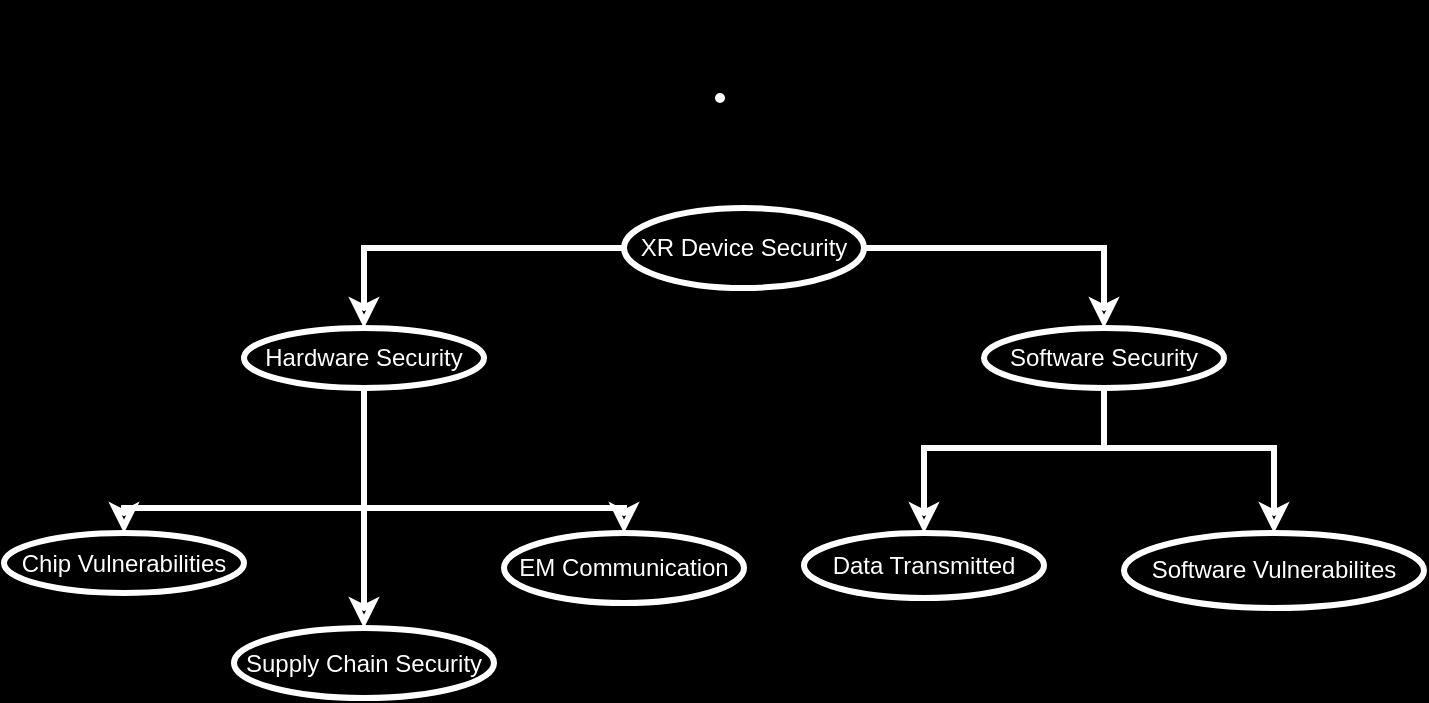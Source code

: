 <mxfile version="16.4.3" type="github">
  <diagram id="R2lEEEUBdFMjLlhIrx00" name="Page-1">
    <mxGraphModel dx="1422" dy="780" grid="1" gridSize="10" guides="1" tooltips="1" connect="1" arrows="1" fold="1" page="1" pageScale="1" pageWidth="850" pageHeight="1100" background="#000000" math="0" shadow="0" extFonts="Permanent Marker^https://fonts.googleapis.com/css?family=Permanent+Marker">
      <root>
        <mxCell id="0" />
        <mxCell id="1" parent="0" />
        <mxCell id="C-vyLk0tnHw3VtMMgP7b-12" value="" style="edgeStyle=entityRelationEdgeStyle;endArrow=ERzeroToMany;startArrow=ERone;endFill=1;startFill=0;" parent="1" target="C-vyLk0tnHw3VtMMgP7b-17" edge="1">
          <mxGeometry width="100" height="100" relative="1" as="geometry">
            <mxPoint x="700" y="165" as="sourcePoint" />
            <mxPoint x="460" y="205" as="targetPoint" />
          </mxGeometry>
        </mxCell>
        <mxCell id="C2MSrWPjQYjPBHMFW9kM-5" style="edgeStyle=orthogonalEdgeStyle;rounded=0;orthogonalLoop=1;jettySize=auto;html=1;entryX=0.5;entryY=0;entryDx=0;entryDy=0;fontColor=#FFFFFF;strokeColor=#FFFFFF;strokeWidth=3;shadow=0;fillOpacity=0;" edge="1" parent="1" source="C2MSrWPjQYjPBHMFW9kM-3" target="C2MSrWPjQYjPBHMFW9kM-8">
          <mxGeometry relative="1" as="geometry">
            <mxPoint x="560" y="280" as="targetPoint" />
          </mxGeometry>
        </mxCell>
        <mxCell id="C2MSrWPjQYjPBHMFW9kM-6" style="edgeStyle=orthogonalEdgeStyle;rounded=0;orthogonalLoop=1;jettySize=auto;html=1;entryX=0.5;entryY=0;entryDx=0;entryDy=0;fontColor=#FFFFFF;strokeColor=#FFFFFF;strokeWidth=3;shadow=0;fillOpacity=0;" edge="1" parent="1" source="C2MSrWPjQYjPBHMFW9kM-3" target="C2MSrWPjQYjPBHMFW9kM-7">
          <mxGeometry relative="1" as="geometry">
            <mxPoint x="250" y="280" as="targetPoint" />
          </mxGeometry>
        </mxCell>
        <mxCell id="C2MSrWPjQYjPBHMFW9kM-3" value="XR Device Security" style="ellipse;whiteSpace=wrap;html=1;fontColor=#FFFFFF;strokeColor=#FFFFFF;strokeWidth=3;shadow=0;fillOpacity=0;" vertex="1" parent="1">
          <mxGeometry x="400" y="260" width="120" height="40" as="geometry" />
        </mxCell>
        <mxCell id="C2MSrWPjQYjPBHMFW9kM-18" style="edgeStyle=orthogonalEdgeStyle;rounded=0;orthogonalLoop=1;jettySize=auto;html=1;exitX=0.5;exitY=1;exitDx=0;exitDy=0;entryX=0.5;entryY=0;entryDx=0;entryDy=0;fontColor=#FFFFFF;strokeColor=#FFFFFF;strokeWidth=3;shadow=0;fillOpacity=0;" edge="1" parent="1" source="C2MSrWPjQYjPBHMFW9kM-7" target="C2MSrWPjQYjPBHMFW9kM-10">
          <mxGeometry relative="1" as="geometry">
            <mxPoint x="270" y="440" as="targetPoint" />
          </mxGeometry>
        </mxCell>
        <mxCell id="C2MSrWPjQYjPBHMFW9kM-7" value="Hardware Security" style="ellipse;whiteSpace=wrap;html=1;fontColor=#FFFFFF;strokeColor=#FFFFFF;strokeWidth=3;shadow=0;fillOpacity=0;" vertex="1" parent="1">
          <mxGeometry x="210" y="320" width="120" height="30" as="geometry" />
        </mxCell>
        <mxCell id="C2MSrWPjQYjPBHMFW9kM-9" value="Chip Vulnerabilities" style="ellipse;whiteSpace=wrap;html=1;fontColor=#FFFFFF;strokeColor=#FFFFFF;strokeWidth=3;shadow=0;fillOpacity=0;" vertex="1" parent="1">
          <mxGeometry x="90" y="422.5" width="120" height="30" as="geometry" />
        </mxCell>
        <mxCell id="C2MSrWPjQYjPBHMFW9kM-10" value="Supply Chain Security" style="ellipse;whiteSpace=wrap;html=1;fontColor=#FFFFFF;strokeColor=#FFFFFF;strokeWidth=3;shadow=0;fillOpacity=0;" vertex="1" parent="1">
          <mxGeometry x="205" y="470" width="130" height="35" as="geometry" />
        </mxCell>
        <mxCell id="C2MSrWPjQYjPBHMFW9kM-11" value="EM Communication" style="ellipse;whiteSpace=wrap;html=1;fontColor=#FFFFFF;strokeColor=#FFFFFF;strokeWidth=3;shadow=0;fillOpacity=0;" vertex="1" parent="1">
          <mxGeometry x="340" y="422.5" width="120" height="35" as="geometry" />
        </mxCell>
        <mxCell id="C2MSrWPjQYjPBHMFW9kM-12" value="Software Vulnerabilites" style="ellipse;whiteSpace=wrap;html=1;fontColor=#FFFFFF;strokeColor=#FFFFFF;strokeWidth=3;shadow=0;fillOpacity=0;" vertex="1" parent="1">
          <mxGeometry x="650" y="422.5" width="150" height="37.5" as="geometry" />
        </mxCell>
        <mxCell id="C2MSrWPjQYjPBHMFW9kM-13" value="Data Transmitted" style="ellipse;whiteSpace=wrap;html=1;fontColor=#FFFFFF;strokeColor=#FFFFFF;strokeWidth=3;shadow=0;fillOpacity=0;" vertex="1" parent="1">
          <mxGeometry x="490" y="422.5" width="120" height="32.5" as="geometry" />
        </mxCell>
        <mxCell id="C2MSrWPjQYjPBHMFW9kM-16" style="edgeStyle=orthogonalEdgeStyle;rounded=0;orthogonalLoop=1;jettySize=auto;html=1;exitX=0.5;exitY=1;exitDx=0;exitDy=0;entryX=0.5;entryY=0;entryDx=0;entryDy=0;fontColor=#FFFFFF;strokeColor=#FFFFFF;strokeWidth=3;shadow=0;fillOpacity=0;" edge="1" parent="1" source="C2MSrWPjQYjPBHMFW9kM-8" target="C2MSrWPjQYjPBHMFW9kM-13">
          <mxGeometry relative="1" as="geometry">
            <mxPoint x="640" y="380" as="targetPoint" />
            <Array as="points">
              <mxPoint x="640" y="380" />
              <mxPoint x="550" y="380" />
            </Array>
          </mxGeometry>
        </mxCell>
        <mxCell id="C2MSrWPjQYjPBHMFW9kM-8" value="Software Security" style="ellipse;whiteSpace=wrap;html=1;fontColor=#FFFFFF;strokeColor=#FFFFFF;strokeWidth=3;shadow=0;fillOpacity=0;" vertex="1" parent="1">
          <mxGeometry x="580" y="320" width="120" height="30" as="geometry" />
        </mxCell>
        <mxCell id="C2MSrWPjQYjPBHMFW9kM-17" style="edgeStyle=orthogonalEdgeStyle;rounded=0;orthogonalLoop=1;jettySize=auto;html=1;entryX=0.5;entryY=0;entryDx=0;entryDy=0;fontColor=#FFFFFF;strokeColor=#FFFFFF;strokeWidth=3;shadow=0;fillOpacity=0;" edge="1" parent="1" target="C2MSrWPjQYjPBHMFW9kM-12">
          <mxGeometry relative="1" as="geometry">
            <mxPoint x="724.5" y="400" as="targetPoint" />
            <mxPoint x="640" y="350" as="sourcePoint" />
            <Array as="points">
              <mxPoint x="640" y="380" />
              <mxPoint x="725" y="380" />
            </Array>
          </mxGeometry>
        </mxCell>
        <mxCell id="C2MSrWPjQYjPBHMFW9kM-19" style="edgeStyle=orthogonalEdgeStyle;rounded=0;orthogonalLoop=1;jettySize=auto;html=1;entryX=0.5;entryY=0;entryDx=0;entryDy=0;fontColor=#FFFFFF;strokeColor=#FFFFFF;strokeWidth=3;shadow=0;fillOpacity=0;" edge="1" parent="1" target="C2MSrWPjQYjPBHMFW9kM-11">
          <mxGeometry relative="1" as="geometry">
            <mxPoint x="310" y="455" as="targetPoint" />
            <mxPoint x="270" y="350" as="sourcePoint" />
            <Array as="points">
              <mxPoint x="270" y="410" />
              <mxPoint x="400" y="410" />
            </Array>
          </mxGeometry>
        </mxCell>
        <mxCell id="C2MSrWPjQYjPBHMFW9kM-20" style="edgeStyle=orthogonalEdgeStyle;rounded=0;orthogonalLoop=1;jettySize=auto;html=1;exitX=0.5;exitY=1;exitDx=0;exitDy=0;entryX=0.5;entryY=0;entryDx=0;entryDy=0;fontColor=#FFFFFF;strokeColor=#FFFFFF;strokeWidth=3;shadow=0;fillOpacity=0;" edge="1" parent="1" source="C2MSrWPjQYjPBHMFW9kM-7" target="C2MSrWPjQYjPBHMFW9kM-9">
          <mxGeometry relative="1" as="geometry">
            <mxPoint x="240" y="452.5" as="targetPoint" />
            <mxPoint x="240" y="362.5" as="sourcePoint" />
            <Array as="points">
              <mxPoint x="270" y="410" />
              <mxPoint x="150" y="410" />
            </Array>
          </mxGeometry>
        </mxCell>
      </root>
    </mxGraphModel>
  </diagram>
</mxfile>
